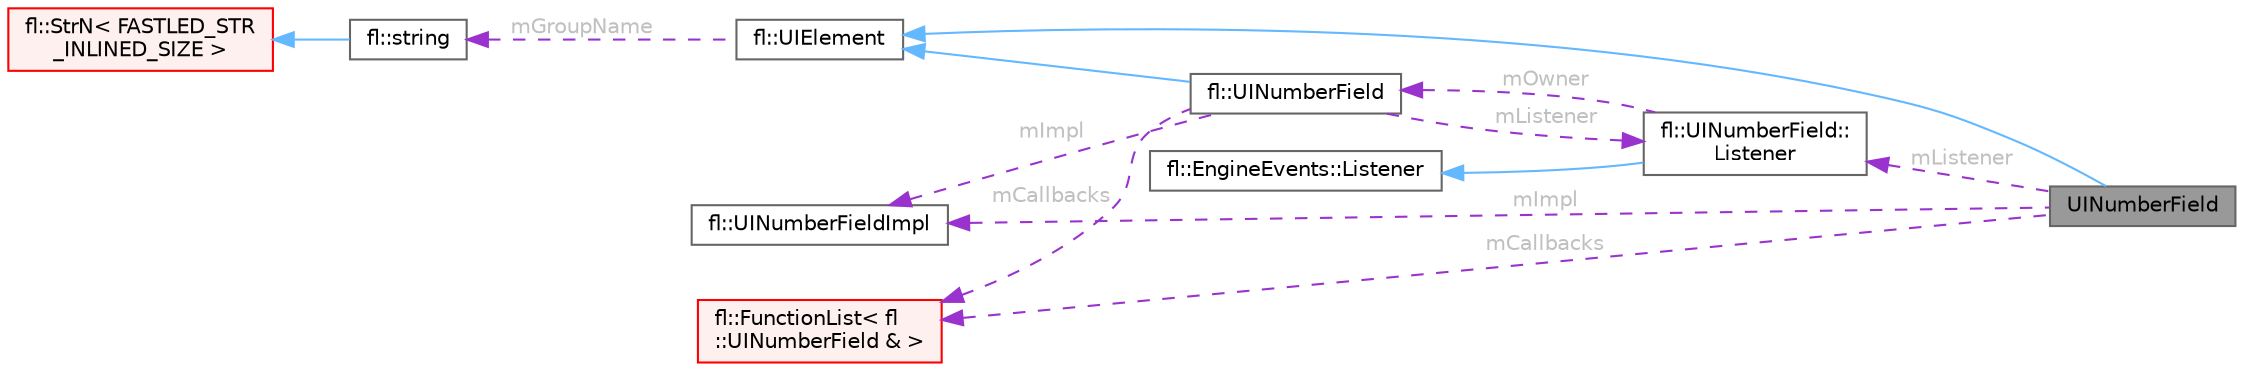 digraph "UINumberField"
{
 // INTERACTIVE_SVG=YES
 // LATEX_PDF_SIZE
  bgcolor="transparent";
  edge [fontname=Helvetica,fontsize=10,labelfontname=Helvetica,labelfontsize=10];
  node [fontname=Helvetica,fontsize=10,shape=box,height=0.2,width=0.4];
  rankdir="LR";
  Node1 [id="Node000001",label="UINumberField",height=0.2,width=0.4,color="gray40", fillcolor="grey60", style="filled", fontcolor="black",tooltip=" "];
  Node2 -> Node1 [id="edge1_Node000001_Node000002",dir="back",color="steelblue1",style="solid",tooltip=" "];
  Node2 [id="Node000002",label="fl::UIElement",height=0.2,width=0.4,color="gray40", fillcolor="white", style="filled",URL="$df/d7b/classfl_1_1_u_i_element.html",tooltip=" "];
  Node3 -> Node2 [id="edge2_Node000002_Node000003",dir="back",color="darkorchid3",style="dashed",tooltip=" ",label=" mGroupName",fontcolor="grey" ];
  Node3 [id="Node000003",label="fl::string",height=0.2,width=0.4,color="gray40", fillcolor="white", style="filled",URL="$d2/db2/classfl_1_1string.html",tooltip=" "];
  Node4 -> Node3 [id="edge3_Node000003_Node000004",dir="back",color="steelblue1",style="solid",tooltip=" "];
  Node4 [id="Node000004",label="fl::StrN\< FASTLED_STR\l_INLINED_SIZE \>",height=0.2,width=0.4,color="red", fillcolor="#FFF0F0", style="filled",URL="$dc/d96/classfl_1_1_str_n.html",tooltip=" "];
  Node6 -> Node1 [id="edge4_Node000001_Node000006",dir="back",color="darkorchid3",style="dashed",tooltip=" ",label=" mImpl",fontcolor="grey" ];
  Node6 [id="Node000006",label="fl::UINumberFieldImpl",height=0.2,width=0.4,color="gray40", fillcolor="white", style="filled",URL="$dd/d62/classfl_1_1_u_i_number_field_impl.html",tooltip=" "];
  Node7 -> Node1 [id="edge5_Node000001_Node000007",dir="back",color="darkorchid3",style="dashed",tooltip=" ",label=" mListener",fontcolor="grey" ];
  Node7 [id="Node000007",label="fl::UINumberField::\lListener",height=0.2,width=0.4,color="gray40", fillcolor="white", style="filled",URL="$d0/d0d/structfl_1_1_u_i_number_field_1_1_listener.html",tooltip=" "];
  Node8 -> Node7 [id="edge6_Node000007_Node000008",dir="back",color="steelblue1",style="solid",tooltip=" "];
  Node8 [id="Node000008",label="fl::EngineEvents::Listener",height=0.2,width=0.4,color="gray40", fillcolor="white", style="filled",URL="$db/da2/classfl_1_1_engine_events_1_1_listener.html",tooltip=" "];
  Node9 -> Node7 [id="edge7_Node000007_Node000009",dir="back",color="darkorchid3",style="dashed",tooltip=" ",label=" mOwner",fontcolor="grey" ];
  Node9 [id="Node000009",label="fl::UINumberField",height=0.2,width=0.4,color="gray40", fillcolor="white", style="filled",URL="$d9/d5f/classfl_1_1_u_i_number_field.html",tooltip=" "];
  Node2 -> Node9 [id="edge8_Node000009_Node000002",dir="back",color="steelblue1",style="solid",tooltip=" "];
  Node6 -> Node9 [id="edge9_Node000009_Node000006",dir="back",color="darkorchid3",style="dashed",tooltip=" ",label=" mImpl",fontcolor="grey" ];
  Node7 -> Node9 [id="edge10_Node000009_Node000007",dir="back",color="darkorchid3",style="dashed",tooltip=" ",label=" mListener",fontcolor="grey" ];
  Node10 -> Node9 [id="edge11_Node000009_Node000010",dir="back",color="darkorchid3",style="dashed",tooltip=" ",label=" mCallbacks",fontcolor="grey" ];
  Node10 [id="Node000010",label="fl::FunctionList\< fl\l::UINumberField & \>",height=0.2,width=0.4,color="red", fillcolor="#FFF0F0", style="filled",URL="$d1/d5d/classfl_1_1_function_list.html",tooltip=" "];
  Node10 -> Node1 [id="edge12_Node000001_Node000010",dir="back",color="darkorchid3",style="dashed",tooltip=" ",label=" mCallbacks",fontcolor="grey" ];
}
